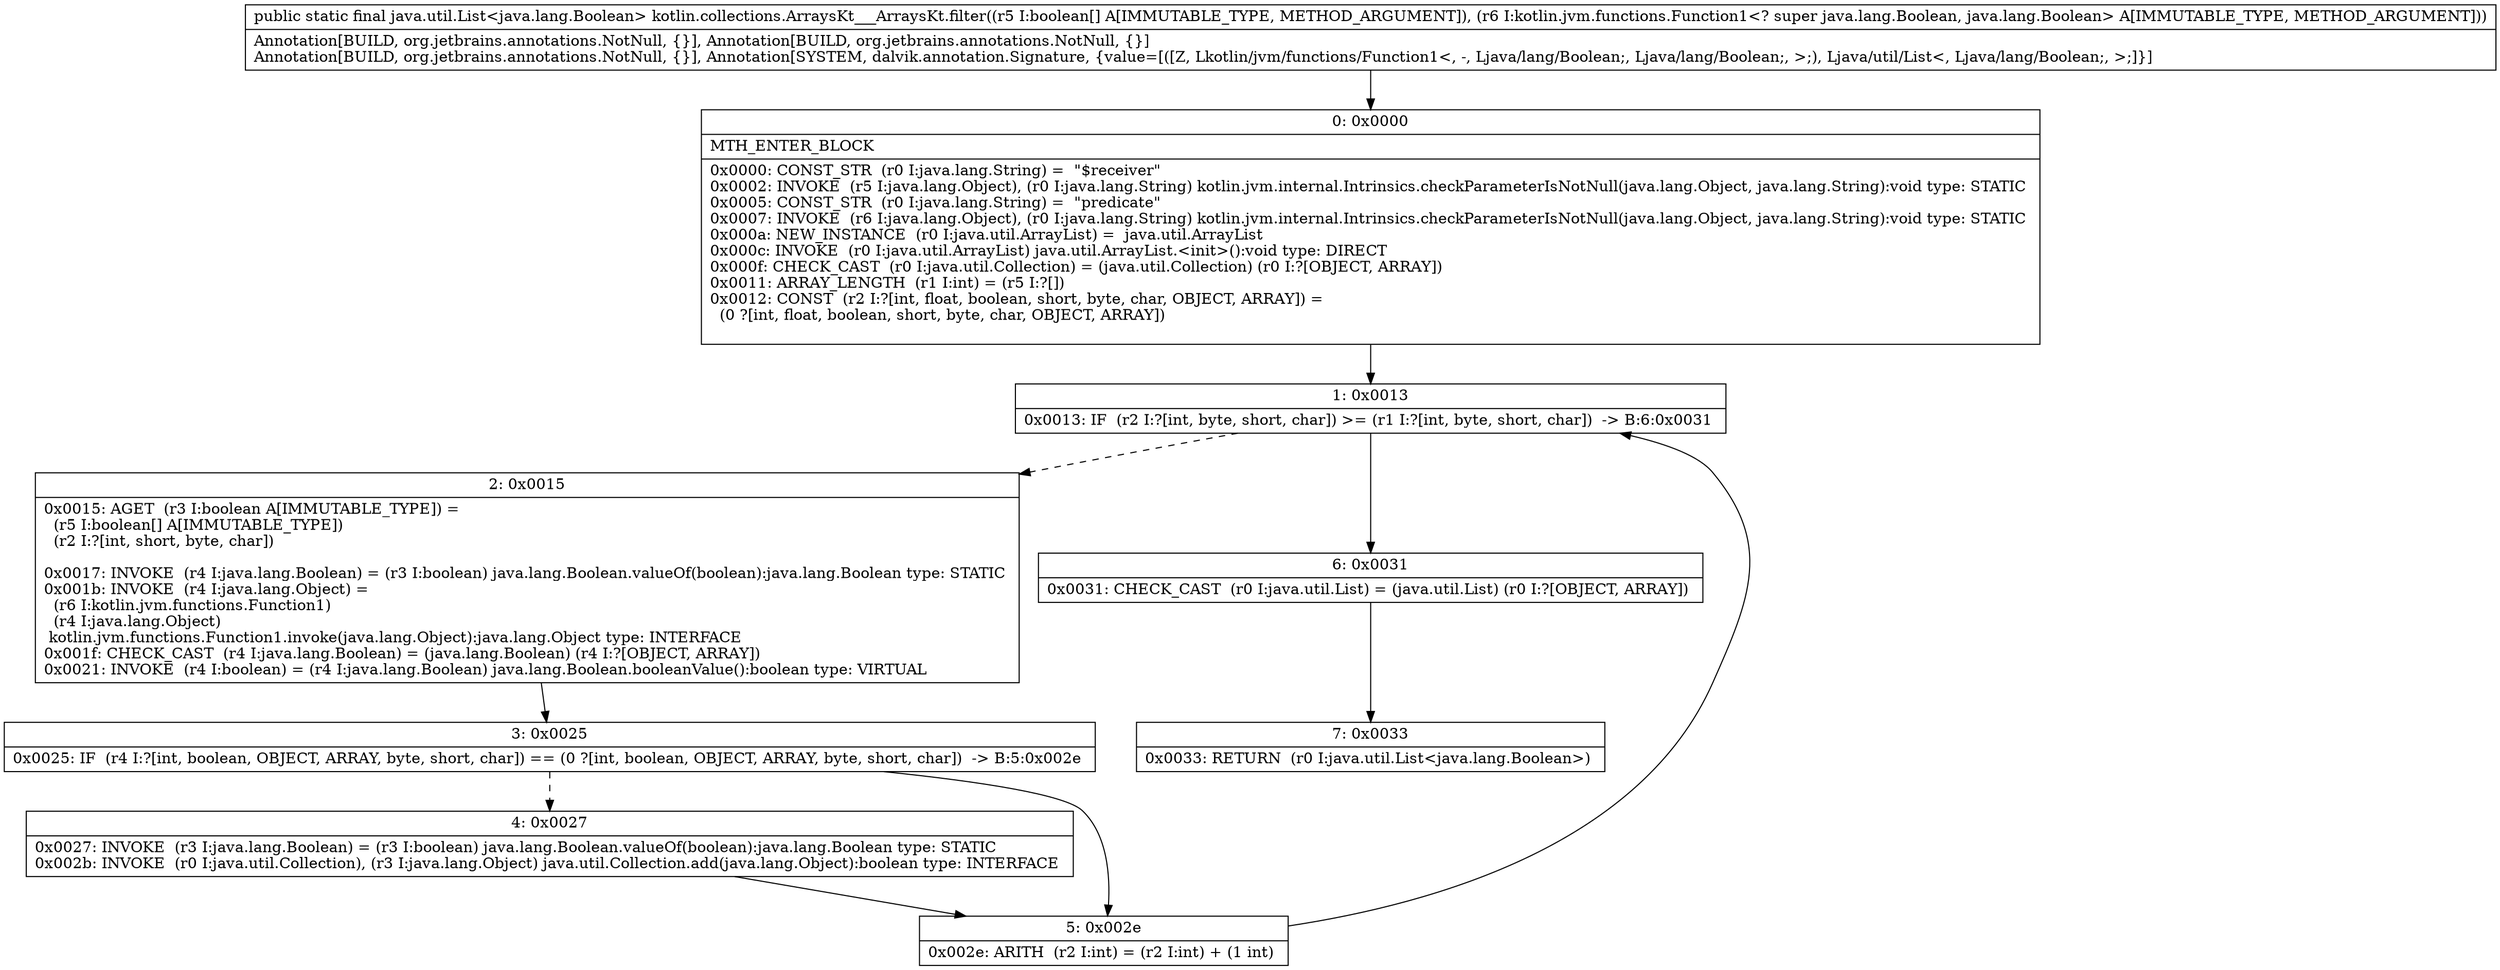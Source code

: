 digraph "CFG forkotlin.collections.ArraysKt___ArraysKt.filter([ZLkotlin\/jvm\/functions\/Function1;)Ljava\/util\/List;" {
Node_0 [shape=record,label="{0\:\ 0x0000|MTH_ENTER_BLOCK\l|0x0000: CONST_STR  (r0 I:java.lang.String) =  \"$receiver\" \l0x0002: INVOKE  (r5 I:java.lang.Object), (r0 I:java.lang.String) kotlin.jvm.internal.Intrinsics.checkParameterIsNotNull(java.lang.Object, java.lang.String):void type: STATIC \l0x0005: CONST_STR  (r0 I:java.lang.String) =  \"predicate\" \l0x0007: INVOKE  (r6 I:java.lang.Object), (r0 I:java.lang.String) kotlin.jvm.internal.Intrinsics.checkParameterIsNotNull(java.lang.Object, java.lang.String):void type: STATIC \l0x000a: NEW_INSTANCE  (r0 I:java.util.ArrayList) =  java.util.ArrayList \l0x000c: INVOKE  (r0 I:java.util.ArrayList) java.util.ArrayList.\<init\>():void type: DIRECT \l0x000f: CHECK_CAST  (r0 I:java.util.Collection) = (java.util.Collection) (r0 I:?[OBJECT, ARRAY]) \l0x0011: ARRAY_LENGTH  (r1 I:int) = (r5 I:?[]) \l0x0012: CONST  (r2 I:?[int, float, boolean, short, byte, char, OBJECT, ARRAY]) = \l  (0 ?[int, float, boolean, short, byte, char, OBJECT, ARRAY])\l \l}"];
Node_1 [shape=record,label="{1\:\ 0x0013|0x0013: IF  (r2 I:?[int, byte, short, char]) \>= (r1 I:?[int, byte, short, char])  \-\> B:6:0x0031 \l}"];
Node_2 [shape=record,label="{2\:\ 0x0015|0x0015: AGET  (r3 I:boolean A[IMMUTABLE_TYPE]) = \l  (r5 I:boolean[] A[IMMUTABLE_TYPE])\l  (r2 I:?[int, short, byte, char])\l \l0x0017: INVOKE  (r4 I:java.lang.Boolean) = (r3 I:boolean) java.lang.Boolean.valueOf(boolean):java.lang.Boolean type: STATIC \l0x001b: INVOKE  (r4 I:java.lang.Object) = \l  (r6 I:kotlin.jvm.functions.Function1)\l  (r4 I:java.lang.Object)\l kotlin.jvm.functions.Function1.invoke(java.lang.Object):java.lang.Object type: INTERFACE \l0x001f: CHECK_CAST  (r4 I:java.lang.Boolean) = (java.lang.Boolean) (r4 I:?[OBJECT, ARRAY]) \l0x0021: INVOKE  (r4 I:boolean) = (r4 I:java.lang.Boolean) java.lang.Boolean.booleanValue():boolean type: VIRTUAL \l}"];
Node_3 [shape=record,label="{3\:\ 0x0025|0x0025: IF  (r4 I:?[int, boolean, OBJECT, ARRAY, byte, short, char]) == (0 ?[int, boolean, OBJECT, ARRAY, byte, short, char])  \-\> B:5:0x002e \l}"];
Node_4 [shape=record,label="{4\:\ 0x0027|0x0027: INVOKE  (r3 I:java.lang.Boolean) = (r3 I:boolean) java.lang.Boolean.valueOf(boolean):java.lang.Boolean type: STATIC \l0x002b: INVOKE  (r0 I:java.util.Collection), (r3 I:java.lang.Object) java.util.Collection.add(java.lang.Object):boolean type: INTERFACE \l}"];
Node_5 [shape=record,label="{5\:\ 0x002e|0x002e: ARITH  (r2 I:int) = (r2 I:int) + (1 int) \l}"];
Node_6 [shape=record,label="{6\:\ 0x0031|0x0031: CHECK_CAST  (r0 I:java.util.List) = (java.util.List) (r0 I:?[OBJECT, ARRAY]) \l}"];
Node_7 [shape=record,label="{7\:\ 0x0033|0x0033: RETURN  (r0 I:java.util.List\<java.lang.Boolean\>) \l}"];
MethodNode[shape=record,label="{public static final java.util.List\<java.lang.Boolean\> kotlin.collections.ArraysKt___ArraysKt.filter((r5 I:boolean[] A[IMMUTABLE_TYPE, METHOD_ARGUMENT]), (r6 I:kotlin.jvm.functions.Function1\<? super java.lang.Boolean, java.lang.Boolean\> A[IMMUTABLE_TYPE, METHOD_ARGUMENT]))  | Annotation[BUILD, org.jetbrains.annotations.NotNull, \{\}], Annotation[BUILD, org.jetbrains.annotations.NotNull, \{\}]\lAnnotation[BUILD, org.jetbrains.annotations.NotNull, \{\}], Annotation[SYSTEM, dalvik.annotation.Signature, \{value=[([Z, Lkotlin\/jvm\/functions\/Function1\<, \-, Ljava\/lang\/Boolean;, Ljava\/lang\/Boolean;, \>;), Ljava\/util\/List\<, Ljava\/lang\/Boolean;, \>;]\}]\l}"];
MethodNode -> Node_0;
Node_0 -> Node_1;
Node_1 -> Node_2[style=dashed];
Node_1 -> Node_6;
Node_2 -> Node_3;
Node_3 -> Node_4[style=dashed];
Node_3 -> Node_5;
Node_4 -> Node_5;
Node_5 -> Node_1;
Node_6 -> Node_7;
}

